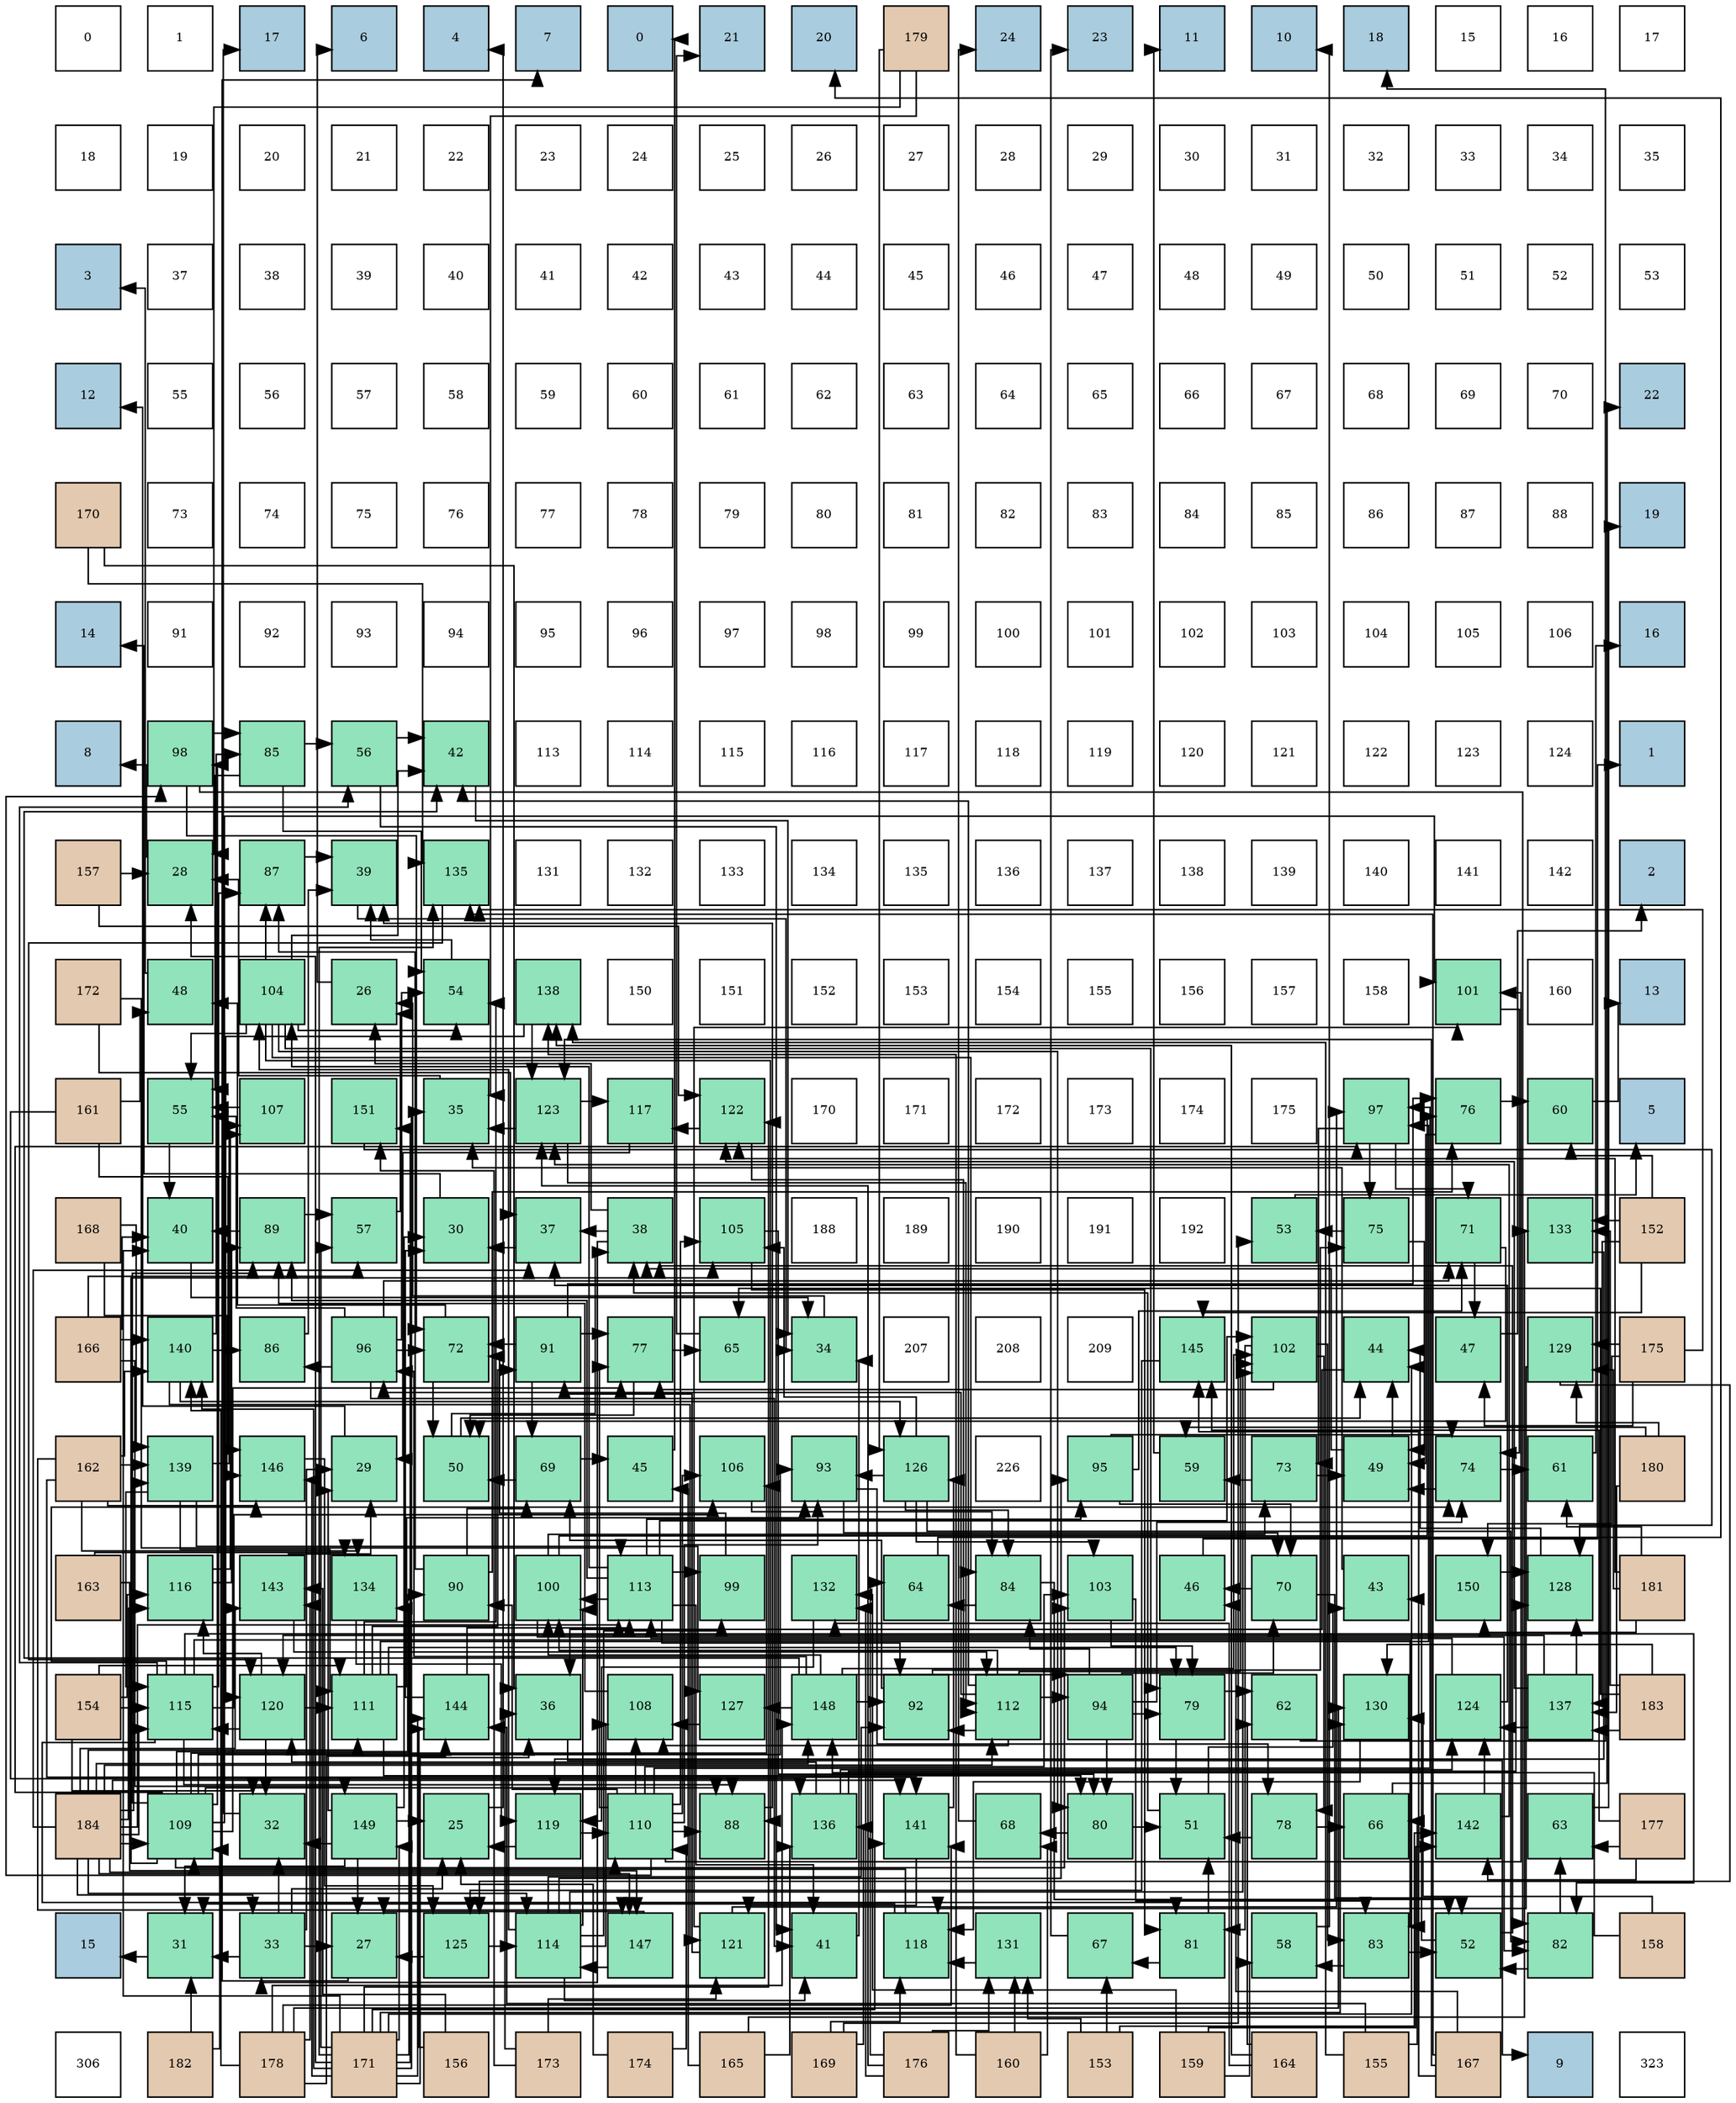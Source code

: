 digraph layout{
 rankdir=TB;
 splines=ortho;
 node [style=filled shape=square fixedsize=true width=0.6];
0[label="0", fontsize=8, fillcolor="#ffffff"];
1[label="1", fontsize=8, fillcolor="#ffffff"];
2[label="17", fontsize=8, fillcolor="#a9ccde"];
3[label="6", fontsize=8, fillcolor="#a9ccde"];
4[label="4", fontsize=8, fillcolor="#a9ccde"];
5[label="7", fontsize=8, fillcolor="#a9ccde"];
6[label="0", fontsize=8, fillcolor="#a9ccde"];
7[label="21", fontsize=8, fillcolor="#a9ccde"];
8[label="20", fontsize=8, fillcolor="#a9ccde"];
9[label="179", fontsize=8, fillcolor="#e3c9af"];
10[label="24", fontsize=8, fillcolor="#a9ccde"];
11[label="23", fontsize=8, fillcolor="#a9ccde"];
12[label="11", fontsize=8, fillcolor="#a9ccde"];
13[label="10", fontsize=8, fillcolor="#a9ccde"];
14[label="18", fontsize=8, fillcolor="#a9ccde"];
15[label="15", fontsize=8, fillcolor="#ffffff"];
16[label="16", fontsize=8, fillcolor="#ffffff"];
17[label="17", fontsize=8, fillcolor="#ffffff"];
18[label="18", fontsize=8, fillcolor="#ffffff"];
19[label="19", fontsize=8, fillcolor="#ffffff"];
20[label="20", fontsize=8, fillcolor="#ffffff"];
21[label="21", fontsize=8, fillcolor="#ffffff"];
22[label="22", fontsize=8, fillcolor="#ffffff"];
23[label="23", fontsize=8, fillcolor="#ffffff"];
24[label="24", fontsize=8, fillcolor="#ffffff"];
25[label="25", fontsize=8, fillcolor="#ffffff"];
26[label="26", fontsize=8, fillcolor="#ffffff"];
27[label="27", fontsize=8, fillcolor="#ffffff"];
28[label="28", fontsize=8, fillcolor="#ffffff"];
29[label="29", fontsize=8, fillcolor="#ffffff"];
30[label="30", fontsize=8, fillcolor="#ffffff"];
31[label="31", fontsize=8, fillcolor="#ffffff"];
32[label="32", fontsize=8, fillcolor="#ffffff"];
33[label="33", fontsize=8, fillcolor="#ffffff"];
34[label="34", fontsize=8, fillcolor="#ffffff"];
35[label="35", fontsize=8, fillcolor="#ffffff"];
36[label="3", fontsize=8, fillcolor="#a9ccde"];
37[label="37", fontsize=8, fillcolor="#ffffff"];
38[label="38", fontsize=8, fillcolor="#ffffff"];
39[label="39", fontsize=8, fillcolor="#ffffff"];
40[label="40", fontsize=8, fillcolor="#ffffff"];
41[label="41", fontsize=8, fillcolor="#ffffff"];
42[label="42", fontsize=8, fillcolor="#ffffff"];
43[label="43", fontsize=8, fillcolor="#ffffff"];
44[label="44", fontsize=8, fillcolor="#ffffff"];
45[label="45", fontsize=8, fillcolor="#ffffff"];
46[label="46", fontsize=8, fillcolor="#ffffff"];
47[label="47", fontsize=8, fillcolor="#ffffff"];
48[label="48", fontsize=8, fillcolor="#ffffff"];
49[label="49", fontsize=8, fillcolor="#ffffff"];
50[label="50", fontsize=8, fillcolor="#ffffff"];
51[label="51", fontsize=8, fillcolor="#ffffff"];
52[label="52", fontsize=8, fillcolor="#ffffff"];
53[label="53", fontsize=8, fillcolor="#ffffff"];
54[label="12", fontsize=8, fillcolor="#a9ccde"];
55[label="55", fontsize=8, fillcolor="#ffffff"];
56[label="56", fontsize=8, fillcolor="#ffffff"];
57[label="57", fontsize=8, fillcolor="#ffffff"];
58[label="58", fontsize=8, fillcolor="#ffffff"];
59[label="59", fontsize=8, fillcolor="#ffffff"];
60[label="60", fontsize=8, fillcolor="#ffffff"];
61[label="61", fontsize=8, fillcolor="#ffffff"];
62[label="62", fontsize=8, fillcolor="#ffffff"];
63[label="63", fontsize=8, fillcolor="#ffffff"];
64[label="64", fontsize=8, fillcolor="#ffffff"];
65[label="65", fontsize=8, fillcolor="#ffffff"];
66[label="66", fontsize=8, fillcolor="#ffffff"];
67[label="67", fontsize=8, fillcolor="#ffffff"];
68[label="68", fontsize=8, fillcolor="#ffffff"];
69[label="69", fontsize=8, fillcolor="#ffffff"];
70[label="70", fontsize=8, fillcolor="#ffffff"];
71[label="22", fontsize=8, fillcolor="#a9ccde"];
72[label="170", fontsize=8, fillcolor="#e3c9af"];
73[label="73", fontsize=8, fillcolor="#ffffff"];
74[label="74", fontsize=8, fillcolor="#ffffff"];
75[label="75", fontsize=8, fillcolor="#ffffff"];
76[label="76", fontsize=8, fillcolor="#ffffff"];
77[label="77", fontsize=8, fillcolor="#ffffff"];
78[label="78", fontsize=8, fillcolor="#ffffff"];
79[label="79", fontsize=8, fillcolor="#ffffff"];
80[label="80", fontsize=8, fillcolor="#ffffff"];
81[label="81", fontsize=8, fillcolor="#ffffff"];
82[label="82", fontsize=8, fillcolor="#ffffff"];
83[label="83", fontsize=8, fillcolor="#ffffff"];
84[label="84", fontsize=8, fillcolor="#ffffff"];
85[label="85", fontsize=8, fillcolor="#ffffff"];
86[label="86", fontsize=8, fillcolor="#ffffff"];
87[label="87", fontsize=8, fillcolor="#ffffff"];
88[label="88", fontsize=8, fillcolor="#ffffff"];
89[label="19", fontsize=8, fillcolor="#a9ccde"];
90[label="14", fontsize=8, fillcolor="#a9ccde"];
91[label="91", fontsize=8, fillcolor="#ffffff"];
92[label="92", fontsize=8, fillcolor="#ffffff"];
93[label="93", fontsize=8, fillcolor="#ffffff"];
94[label="94", fontsize=8, fillcolor="#ffffff"];
95[label="95", fontsize=8, fillcolor="#ffffff"];
96[label="96", fontsize=8, fillcolor="#ffffff"];
97[label="97", fontsize=8, fillcolor="#ffffff"];
98[label="98", fontsize=8, fillcolor="#ffffff"];
99[label="99", fontsize=8, fillcolor="#ffffff"];
100[label="100", fontsize=8, fillcolor="#ffffff"];
101[label="101", fontsize=8, fillcolor="#ffffff"];
102[label="102", fontsize=8, fillcolor="#ffffff"];
103[label="103", fontsize=8, fillcolor="#ffffff"];
104[label="104", fontsize=8, fillcolor="#ffffff"];
105[label="105", fontsize=8, fillcolor="#ffffff"];
106[label="106", fontsize=8, fillcolor="#ffffff"];
107[label="16", fontsize=8, fillcolor="#a9ccde"];
108[label="8", fontsize=8, fillcolor="#a9ccde"];
109[label="98", fontsize=8, fillcolor="#91e3bb"];
110[label="85", fontsize=8, fillcolor="#91e3bb"];
111[label="56", fontsize=8, fillcolor="#91e3bb"];
112[label="42", fontsize=8, fillcolor="#91e3bb"];
113[label="113", fontsize=8, fillcolor="#ffffff"];
114[label="114", fontsize=8, fillcolor="#ffffff"];
115[label="115", fontsize=8, fillcolor="#ffffff"];
116[label="116", fontsize=8, fillcolor="#ffffff"];
117[label="117", fontsize=8, fillcolor="#ffffff"];
118[label="118", fontsize=8, fillcolor="#ffffff"];
119[label="119", fontsize=8, fillcolor="#ffffff"];
120[label="120", fontsize=8, fillcolor="#ffffff"];
121[label="121", fontsize=8, fillcolor="#ffffff"];
122[label="122", fontsize=8, fillcolor="#ffffff"];
123[label="123", fontsize=8, fillcolor="#ffffff"];
124[label="124", fontsize=8, fillcolor="#ffffff"];
125[label="1", fontsize=8, fillcolor="#a9ccde"];
126[label="157", fontsize=8, fillcolor="#e3c9af"];
127[label="28", fontsize=8, fillcolor="#91e3bb"];
128[label="87", fontsize=8, fillcolor="#91e3bb"];
129[label="39", fontsize=8, fillcolor="#91e3bb"];
130[label="135", fontsize=8, fillcolor="#91e3bb"];
131[label="131", fontsize=8, fillcolor="#ffffff"];
132[label="132", fontsize=8, fillcolor="#ffffff"];
133[label="133", fontsize=8, fillcolor="#ffffff"];
134[label="134", fontsize=8, fillcolor="#ffffff"];
135[label="135", fontsize=8, fillcolor="#ffffff"];
136[label="136", fontsize=8, fillcolor="#ffffff"];
137[label="137", fontsize=8, fillcolor="#ffffff"];
138[label="138", fontsize=8, fillcolor="#ffffff"];
139[label="139", fontsize=8, fillcolor="#ffffff"];
140[label="140", fontsize=8, fillcolor="#ffffff"];
141[label="141", fontsize=8, fillcolor="#ffffff"];
142[label="142", fontsize=8, fillcolor="#ffffff"];
143[label="2", fontsize=8, fillcolor="#a9ccde"];
144[label="172", fontsize=8, fillcolor="#e3c9af"];
145[label="48", fontsize=8, fillcolor="#91e3bb"];
146[label="104", fontsize=8, fillcolor="#91e3bb"];
147[label="26", fontsize=8, fillcolor="#91e3bb"];
148[label="54", fontsize=8, fillcolor="#91e3bb"];
149[label="138", fontsize=8, fillcolor="#91e3bb"];
150[label="150", fontsize=8, fillcolor="#ffffff"];
151[label="151", fontsize=8, fillcolor="#ffffff"];
152[label="152", fontsize=8, fillcolor="#ffffff"];
153[label="153", fontsize=8, fillcolor="#ffffff"];
154[label="154", fontsize=8, fillcolor="#ffffff"];
155[label="155", fontsize=8, fillcolor="#ffffff"];
156[label="156", fontsize=8, fillcolor="#ffffff"];
157[label="157", fontsize=8, fillcolor="#ffffff"];
158[label="158", fontsize=8, fillcolor="#ffffff"];
159[label="101", fontsize=8, fillcolor="#91e3bb"];
160[label="160", fontsize=8, fillcolor="#ffffff"];
161[label="13", fontsize=8, fillcolor="#a9ccde"];
162[label="161", fontsize=8, fillcolor="#e3c9af"];
163[label="55", fontsize=8, fillcolor="#91e3bb"];
164[label="107", fontsize=8, fillcolor="#91e3bb"];
165[label="151", fontsize=8, fillcolor="#91e3bb"];
166[label="35", fontsize=8, fillcolor="#91e3bb"];
167[label="123", fontsize=8, fillcolor="#91e3bb"];
168[label="117", fontsize=8, fillcolor="#91e3bb"];
169[label="122", fontsize=8, fillcolor="#91e3bb"];
170[label="170", fontsize=8, fillcolor="#ffffff"];
171[label="171", fontsize=8, fillcolor="#ffffff"];
172[label="172", fontsize=8, fillcolor="#ffffff"];
173[label="173", fontsize=8, fillcolor="#ffffff"];
174[label="174", fontsize=8, fillcolor="#ffffff"];
175[label="175", fontsize=8, fillcolor="#ffffff"];
176[label="97", fontsize=8, fillcolor="#91e3bb"];
177[label="76", fontsize=8, fillcolor="#91e3bb"];
178[label="60", fontsize=8, fillcolor="#91e3bb"];
179[label="5", fontsize=8, fillcolor="#a9ccde"];
180[label="168", fontsize=8, fillcolor="#e3c9af"];
181[label="40", fontsize=8, fillcolor="#91e3bb"];
182[label="89", fontsize=8, fillcolor="#91e3bb"];
183[label="57", fontsize=8, fillcolor="#91e3bb"];
184[label="30", fontsize=8, fillcolor="#91e3bb"];
185[label="37", fontsize=8, fillcolor="#91e3bb"];
186[label="38", fontsize=8, fillcolor="#91e3bb"];
187[label="105", fontsize=8, fillcolor="#91e3bb"];
188[label="188", fontsize=8, fillcolor="#ffffff"];
189[label="189", fontsize=8, fillcolor="#ffffff"];
190[label="190", fontsize=8, fillcolor="#ffffff"];
191[label="191", fontsize=8, fillcolor="#ffffff"];
192[label="192", fontsize=8, fillcolor="#ffffff"];
193[label="53", fontsize=8, fillcolor="#91e3bb"];
194[label="75", fontsize=8, fillcolor="#91e3bb"];
195[label="71", fontsize=8, fillcolor="#91e3bb"];
196[label="133", fontsize=8, fillcolor="#91e3bb"];
197[label="152", fontsize=8, fillcolor="#e3c9af"];
198[label="166", fontsize=8, fillcolor="#e3c9af"];
199[label="140", fontsize=8, fillcolor="#91e3bb"];
200[label="86", fontsize=8, fillcolor="#91e3bb"];
201[label="96", fontsize=8, fillcolor="#91e3bb"];
202[label="72", fontsize=8, fillcolor="#91e3bb"];
203[label="91", fontsize=8, fillcolor="#91e3bb"];
204[label="77", fontsize=8, fillcolor="#91e3bb"];
205[label="65", fontsize=8, fillcolor="#91e3bb"];
206[label="34", fontsize=8, fillcolor="#91e3bb"];
207[label="207", fontsize=8, fillcolor="#ffffff"];
208[label="208", fontsize=8, fillcolor="#ffffff"];
209[label="209", fontsize=8, fillcolor="#ffffff"];
210[label="145", fontsize=8, fillcolor="#91e3bb"];
211[label="102", fontsize=8, fillcolor="#91e3bb"];
212[label="44", fontsize=8, fillcolor="#91e3bb"];
213[label="47", fontsize=8, fillcolor="#91e3bb"];
214[label="129", fontsize=8, fillcolor="#91e3bb"];
215[label="175", fontsize=8, fillcolor="#e3c9af"];
216[label="162", fontsize=8, fillcolor="#e3c9af"];
217[label="139", fontsize=8, fillcolor="#91e3bb"];
218[label="146", fontsize=8, fillcolor="#91e3bb"];
219[label="29", fontsize=8, fillcolor="#91e3bb"];
220[label="50", fontsize=8, fillcolor="#91e3bb"];
221[label="69", fontsize=8, fillcolor="#91e3bb"];
222[label="45", fontsize=8, fillcolor="#91e3bb"];
223[label="106", fontsize=8, fillcolor="#91e3bb"];
224[label="93", fontsize=8, fillcolor="#91e3bb"];
225[label="126", fontsize=8, fillcolor="#91e3bb"];
226[label="226", fontsize=8, fillcolor="#ffffff"];
227[label="95", fontsize=8, fillcolor="#91e3bb"];
228[label="59", fontsize=8, fillcolor="#91e3bb"];
229[label="73", fontsize=8, fillcolor="#91e3bb"];
230[label="49", fontsize=8, fillcolor="#91e3bb"];
231[label="74", fontsize=8, fillcolor="#91e3bb"];
232[label="61", fontsize=8, fillcolor="#91e3bb"];
233[label="180", fontsize=8, fillcolor="#e3c9af"];
234[label="163", fontsize=8, fillcolor="#e3c9af"];
235[label="116", fontsize=8, fillcolor="#91e3bb"];
236[label="143", fontsize=8, fillcolor="#91e3bb"];
237[label="134", fontsize=8, fillcolor="#91e3bb"];
238[label="90", fontsize=8, fillcolor="#91e3bb"];
239[label="100", fontsize=8, fillcolor="#91e3bb"];
240[label="113", fontsize=8, fillcolor="#91e3bb"];
241[label="99", fontsize=8, fillcolor="#91e3bb"];
242[label="132", fontsize=8, fillcolor="#91e3bb"];
243[label="64", fontsize=8, fillcolor="#91e3bb"];
244[label="84", fontsize=8, fillcolor="#91e3bb"];
245[label="103", fontsize=8, fillcolor="#91e3bb"];
246[label="46", fontsize=8, fillcolor="#91e3bb"];
247[label="70", fontsize=8, fillcolor="#91e3bb"];
248[label="43", fontsize=8, fillcolor="#91e3bb"];
249[label="150", fontsize=8, fillcolor="#91e3bb"];
250[label="128", fontsize=8, fillcolor="#91e3bb"];
251[label="181", fontsize=8, fillcolor="#e3c9af"];
252[label="154", fontsize=8, fillcolor="#e3c9af"];
253[label="115", fontsize=8, fillcolor="#91e3bb"];
254[label="120", fontsize=8, fillcolor="#91e3bb"];
255[label="111", fontsize=8, fillcolor="#91e3bb"];
256[label="144", fontsize=8, fillcolor="#91e3bb"];
257[label="36", fontsize=8, fillcolor="#91e3bb"];
258[label="108", fontsize=8, fillcolor="#91e3bb"];
259[label="127", fontsize=8, fillcolor="#91e3bb"];
260[label="148", fontsize=8, fillcolor="#91e3bb"];
261[label="92", fontsize=8, fillcolor="#91e3bb"];
262[label="112", fontsize=8, fillcolor="#91e3bb"];
263[label="94", fontsize=8, fillcolor="#91e3bb"];
264[label="79", fontsize=8, fillcolor="#91e3bb"];
265[label="62", fontsize=8, fillcolor="#91e3bb"];
266[label="130", fontsize=8, fillcolor="#91e3bb"];
267[label="124", fontsize=8, fillcolor="#91e3bb"];
268[label="137", fontsize=8, fillcolor="#91e3bb"];
269[label="183", fontsize=8, fillcolor="#e3c9af"];
270[label="184", fontsize=8, fillcolor="#e3c9af"];
271[label="109", fontsize=8, fillcolor="#91e3bb"];
272[label="32", fontsize=8, fillcolor="#91e3bb"];
273[label="149", fontsize=8, fillcolor="#91e3bb"];
274[label="25", fontsize=8, fillcolor="#91e3bb"];
275[label="119", fontsize=8, fillcolor="#91e3bb"];
276[label="110", fontsize=8, fillcolor="#91e3bb"];
277[label="88", fontsize=8, fillcolor="#91e3bb"];
278[label="136", fontsize=8, fillcolor="#91e3bb"];
279[label="141", fontsize=8, fillcolor="#91e3bb"];
280[label="68", fontsize=8, fillcolor="#91e3bb"];
281[label="80", fontsize=8, fillcolor="#91e3bb"];
282[label="51", fontsize=8, fillcolor="#91e3bb"];
283[label="78", fontsize=8, fillcolor="#91e3bb"];
284[label="66", fontsize=8, fillcolor="#91e3bb"];
285[label="142", fontsize=8, fillcolor="#91e3bb"];
286[label="63", fontsize=8, fillcolor="#91e3bb"];
287[label="177", fontsize=8, fillcolor="#e3c9af"];
288[label="15", fontsize=8, fillcolor="#a9ccde"];
289[label="31", fontsize=8, fillcolor="#91e3bb"];
290[label="33", fontsize=8, fillcolor="#91e3bb"];
291[label="27", fontsize=8, fillcolor="#91e3bb"];
292[label="125", fontsize=8, fillcolor="#91e3bb"];
293[label="114", fontsize=8, fillcolor="#91e3bb"];
294[label="147", fontsize=8, fillcolor="#91e3bb"];
295[label="121", fontsize=8, fillcolor="#91e3bb"];
296[label="41", fontsize=8, fillcolor="#91e3bb"];
297[label="118", fontsize=8, fillcolor="#91e3bb"];
298[label="131", fontsize=8, fillcolor="#91e3bb"];
299[label="67", fontsize=8, fillcolor="#91e3bb"];
300[label="81", fontsize=8, fillcolor="#91e3bb"];
301[label="58", fontsize=8, fillcolor="#91e3bb"];
302[label="83", fontsize=8, fillcolor="#91e3bb"];
303[label="52", fontsize=8, fillcolor="#91e3bb"];
304[label="82", fontsize=8, fillcolor="#91e3bb"];
305[label="158", fontsize=8, fillcolor="#e3c9af"];
306[label="306", fontsize=8, fillcolor="#ffffff"];
307[label="182", fontsize=8, fillcolor="#e3c9af"];
308[label="178", fontsize=8, fillcolor="#e3c9af"];
309[label="171", fontsize=8, fillcolor="#e3c9af"];
310[label="156", fontsize=8, fillcolor="#e3c9af"];
311[label="173", fontsize=8, fillcolor="#e3c9af"];
312[label="174", fontsize=8, fillcolor="#e3c9af"];
313[label="165", fontsize=8, fillcolor="#e3c9af"];
314[label="169", fontsize=8, fillcolor="#e3c9af"];
315[label="176", fontsize=8, fillcolor="#e3c9af"];
316[label="160", fontsize=8, fillcolor="#e3c9af"];
317[label="153", fontsize=8, fillcolor="#e3c9af"];
318[label="159", fontsize=8, fillcolor="#e3c9af"];
319[label="164", fontsize=8, fillcolor="#e3c9af"];
320[label="155", fontsize=8, fillcolor="#e3c9af"];
321[label="167", fontsize=8, fillcolor="#e3c9af"];
322[label="9", fontsize=8, fillcolor="#a9ccde"];
323[label="323", fontsize=8, fillcolor="#ffffff"];
edge [constraint=false, style=vis];274 -> 4;
147 -> 3;
291 -> 5;
127 -> 108;
219 -> 54;
184 -> 90;
289 -> 288;
272 -> 2;
290 -> 274;
290 -> 291;
290 -> 219;
290 -> 289;
290 -> 272;
206 -> 147;
166 -> 127;
257 -> 322;
185 -> 184;
186 -> 147;
186 -> 290;
186 -> 185;
129 -> 206;
181 -> 206;
296 -> 206;
112 -> 206;
248 -> 166;
212 -> 257;
222 -> 6;
246 -> 125;
213 -> 143;
145 -> 36;
230 -> 186;
230 -> 212;
220 -> 186;
220 -> 212;
282 -> 186;
282 -> 248;
303 -> 186;
303 -> 248;
193 -> 179;
148 -> 129;
163 -> 181;
111 -> 296;
111 -> 112;
183 -> 147;
301 -> 13;
228 -> 12;
178 -> 161;
232 -> 107;
265 -> 14;
286 -> 89;
243 -> 8;
205 -> 7;
284 -> 71;
299 -> 11;
280 -> 10;
221 -> 222;
221 -> 220;
247 -> 246;
247 -> 303;
195 -> 213;
195 -> 220;
202 -> 145;
202 -> 220;
229 -> 230;
229 -> 228;
231 -> 230;
231 -> 232;
194 -> 230;
194 -> 193;
177 -> 230;
177 -> 178;
204 -> 220;
204 -> 205;
283 -> 282;
283 -> 284;
264 -> 282;
264 -> 265;
281 -> 282;
281 -> 280;
300 -> 282;
300 -> 299;
304 -> 303;
304 -> 286;
302 -> 303;
302 -> 301;
244 -> 303;
244 -> 243;
110 -> 148;
110 -> 163;
110 -> 111;
200 -> 129;
128 -> 129;
277 -> 129;
182 -> 181;
182 -> 183;
238 -> 221;
238 -> 177;
238 -> 128;
203 -> 221;
203 -> 202;
203 -> 177;
203 -> 204;
261 -> 221;
261 -> 194;
224 -> 247;
224 -> 283;
263 -> 247;
263 -> 231;
263 -> 264;
263 -> 281;
263 -> 244;
227 -> 247;
227 -> 195;
227 -> 231;
201 -> 296;
201 -> 148;
201 -> 163;
201 -> 195;
201 -> 202;
201 -> 200;
176 -> 195;
176 -> 229;
176 -> 194;
109 -> 202;
109 -> 304;
109 -> 110;
241 -> 202;
239 -> 229;
239 -> 177;
239 -> 304;
159 -> 231;
211 -> 204;
211 -> 283;
211 -> 300;
211 -> 302;
245 -> 264;
245 -> 302;
146 -> 112;
146 -> 148;
146 -> 163;
146 -> 264;
146 -> 281;
146 -> 244;
146 -> 128;
146 -> 277;
187 -> 281;
187 -> 300;
223 -> 244;
164 -> 163;
258 -> 182;
271 -> 204;
271 -> 277;
271 -> 182;
271 -> 238;
271 -> 224;
271 -> 176;
271 -> 109;
271 -> 159;
271 -> 245;
271 -> 187;
271 -> 223;
276 -> 204;
276 -> 277;
276 -> 238;
276 -> 224;
276 -> 176;
276 -> 109;
276 -> 159;
276 -> 245;
276 -> 187;
276 -> 223;
276 -> 258;
255 -> 148;
255 -> 264;
255 -> 281;
255 -> 203;
255 -> 224;
255 -> 176;
262 -> 112;
262 -> 261;
262 -> 263;
262 -> 201;
262 -> 239;
262 -> 211;
262 -> 258;
240 -> 296;
240 -> 182;
240 -> 261;
240 -> 227;
240 -> 241;
240 -> 239;
240 -> 211;
240 -> 146;
293 -> 296;
293 -> 261;
293 -> 227;
293 -> 241;
293 -> 239;
293 -> 211;
293 -> 146;
293 -> 258;
253 -> 111;
253 -> 231;
253 -> 300;
253 -> 304;
253 -> 302;
253 -> 128;
253 -> 277;
253 -> 223;
235 -> 182;
235 -> 164;
168 -> 219;
297 -> 289;
297 -> 271;
275 -> 274;
275 -> 276;
254 -> 272;
254 -> 255;
254 -> 253;
254 -> 235;
295 -> 203;
295 -> 176;
295 -> 159;
169 -> 262;
169 -> 168;
167 -> 166;
167 -> 262;
167 -> 168;
267 -> 185;
267 -> 240;
292 -> 291;
292 -> 293;
225 -> 304;
225 -> 244;
225 -> 224;
225 -> 245;
225 -> 187;
259 -> 258;
250 -> 212;
214 -> 297;
214 -> 292;
266 -> 297;
298 -> 297;
242 -> 275;
196 -> 275;
237 -> 275;
130 -> 254;
278 -> 254;
278 -> 267;
278 -> 250;
268 -> 254;
268 -> 169;
268 -> 267;
268 -> 250;
149 -> 254;
149 -> 167;
217 -> 164;
217 -> 255;
217 -> 253;
217 -> 259;
199 -> 110;
199 -> 200;
199 -> 295;
199 -> 225;
279 -> 295;
279 -> 225;
285 -> 167;
285 -> 267;
236 -> 219;
236 -> 262;
256 -> 184;
256 -> 240;
210 -> 292;
218 -> 292;
294 -> 291;
294 -> 293;
260 -> 112;
260 -> 261;
260 -> 263;
260 -> 201;
260 -> 239;
260 -> 211;
260 -> 259;
273 -> 274;
273 -> 291;
273 -> 219;
273 -> 184;
273 -> 289;
273 -> 272;
249 -> 250;
165 -> 250;
197 -> 178;
197 -> 196;
197 -> 268;
197 -> 210;
317 -> 299;
317 -> 298;
317 -> 285;
252 -> 272;
252 -> 255;
252 -> 253;
252 -> 235;
320 -> 284;
320 -> 149;
320 -> 256;
310 -> 236;
310 -> 256;
126 -> 127;
126 -> 169;
305 -> 266;
305 -> 260;
318 -> 301;
318 -> 242;
318 -> 285;
316 -> 280;
316 -> 298;
316 -> 149;
162 -> 145;
162 -> 278;
162 -> 218;
216 -> 237;
216 -> 217;
216 -> 199;
216 -> 279;
216 -> 218;
216 -> 294;
234 -> 237;
234 -> 294;
319 -> 265;
319 -> 242;
319 -> 149;
313 -> 222;
313 -> 196;
313 -> 278;
198 -> 181;
198 -> 183;
198 -> 199;
198 -> 273;
321 -> 246;
321 -> 167;
321 -> 130;
321 -> 210;
180 -> 217;
180 -> 218;
314 -> 193;
314 -> 297;
314 -> 278;
72 -> 257;
72 -> 130;
309 -> 127;
309 -> 166;
309 -> 257;
309 -> 181;
309 -> 212;
309 -> 183;
309 -> 169;
309 -> 266;
309 -> 237;
309 -> 130;
309 -> 199;
309 -> 279;
309 -> 256;
309 -> 218;
309 -> 273;
309 -> 165;
144 -> 185;
144 -> 240;
311 -> 257;
311 -> 295;
311 -> 165;
312 -> 274;
312 -> 276;
215 -> 213;
215 -> 214;
215 -> 130;
215 -> 249;
315 -> 243;
315 -> 167;
315 -> 298;
315 -> 242;
287 -> 286;
287 -> 285;
287 -> 210;
308 -> 266;
308 -> 199;
308 -> 279;
308 -> 236;
308 -> 256;
308 -> 260;
9 -> 127;
9 -> 166;
9 -> 225;
233 -> 228;
233 -> 214;
233 -> 268;
251 -> 232;
251 -> 169;
251 -> 214;
251 -> 249;
307 -> 289;
307 -> 271;
269 -> 205;
269 -> 266;
269 -> 196;
269 -> 268;
270 -> 290;
270 -> 185;
270 -> 271;
270 -> 276;
270 -> 255;
270 -> 262;
270 -> 240;
270 -> 293;
270 -> 253;
270 -> 235;
270 -> 217;
270 -> 279;
270 -> 236;
270 -> 294;
270 -> 260;
edge [constraint=true, style=invis];
0 -> 18 -> 36 -> 54 -> 72 -> 90 -> 108 -> 126 -> 144 -> 162 -> 180 -> 198 -> 216 -> 234 -> 252 -> 270 -> 288 -> 306;
1 -> 19 -> 37 -> 55 -> 73 -> 91 -> 109 -> 127 -> 145 -> 163 -> 181 -> 199 -> 217 -> 235 -> 253 -> 271 -> 289 -> 307;
2 -> 20 -> 38 -> 56 -> 74 -> 92 -> 110 -> 128 -> 146 -> 164 -> 182 -> 200 -> 218 -> 236 -> 254 -> 272 -> 290 -> 308;
3 -> 21 -> 39 -> 57 -> 75 -> 93 -> 111 -> 129 -> 147 -> 165 -> 183 -> 201 -> 219 -> 237 -> 255 -> 273 -> 291 -> 309;
4 -> 22 -> 40 -> 58 -> 76 -> 94 -> 112 -> 130 -> 148 -> 166 -> 184 -> 202 -> 220 -> 238 -> 256 -> 274 -> 292 -> 310;
5 -> 23 -> 41 -> 59 -> 77 -> 95 -> 113 -> 131 -> 149 -> 167 -> 185 -> 203 -> 221 -> 239 -> 257 -> 275 -> 293 -> 311;
6 -> 24 -> 42 -> 60 -> 78 -> 96 -> 114 -> 132 -> 150 -> 168 -> 186 -> 204 -> 222 -> 240 -> 258 -> 276 -> 294 -> 312;
7 -> 25 -> 43 -> 61 -> 79 -> 97 -> 115 -> 133 -> 151 -> 169 -> 187 -> 205 -> 223 -> 241 -> 259 -> 277 -> 295 -> 313;
8 -> 26 -> 44 -> 62 -> 80 -> 98 -> 116 -> 134 -> 152 -> 170 -> 188 -> 206 -> 224 -> 242 -> 260 -> 278 -> 296 -> 314;
9 -> 27 -> 45 -> 63 -> 81 -> 99 -> 117 -> 135 -> 153 -> 171 -> 189 -> 207 -> 225 -> 243 -> 261 -> 279 -> 297 -> 315;
10 -> 28 -> 46 -> 64 -> 82 -> 100 -> 118 -> 136 -> 154 -> 172 -> 190 -> 208 -> 226 -> 244 -> 262 -> 280 -> 298 -> 316;
11 -> 29 -> 47 -> 65 -> 83 -> 101 -> 119 -> 137 -> 155 -> 173 -> 191 -> 209 -> 227 -> 245 -> 263 -> 281 -> 299 -> 317;
12 -> 30 -> 48 -> 66 -> 84 -> 102 -> 120 -> 138 -> 156 -> 174 -> 192 -> 210 -> 228 -> 246 -> 264 -> 282 -> 300 -> 318;
13 -> 31 -> 49 -> 67 -> 85 -> 103 -> 121 -> 139 -> 157 -> 175 -> 193 -> 211 -> 229 -> 247 -> 265 -> 283 -> 301 -> 319;
14 -> 32 -> 50 -> 68 -> 86 -> 104 -> 122 -> 140 -> 158 -> 176 -> 194 -> 212 -> 230 -> 248 -> 266 -> 284 -> 302 -> 320;
15 -> 33 -> 51 -> 69 -> 87 -> 105 -> 123 -> 141 -> 159 -> 177 -> 195 -> 213 -> 231 -> 249 -> 267 -> 285 -> 303 -> 321;
16 -> 34 -> 52 -> 70 -> 88 -> 106 -> 124 -> 142 -> 160 -> 178 -> 196 -> 214 -> 232 -> 250 -> 268 -> 286 -> 304 -> 322;
17 -> 35 -> 53 -> 71 -> 89 -> 107 -> 125 -> 143 -> 161 -> 179 -> 197 -> 215 -> 233 -> 251 -> 269 -> 287 -> 305 -> 323;
rank = same {0 -> 1 -> 2 -> 3 -> 4 -> 5 -> 6 -> 7 -> 8 -> 9 -> 10 -> 11 -> 12 -> 13 -> 14 -> 15 -> 16 -> 17};
rank = same {18 -> 19 -> 20 -> 21 -> 22 -> 23 -> 24 -> 25 -> 26 -> 27 -> 28 -> 29 -> 30 -> 31 -> 32 -> 33 -> 34 -> 35};
rank = same {36 -> 37 -> 38 -> 39 -> 40 -> 41 -> 42 -> 43 -> 44 -> 45 -> 46 -> 47 -> 48 -> 49 -> 50 -> 51 -> 52 -> 53};
rank = same {54 -> 55 -> 56 -> 57 -> 58 -> 59 -> 60 -> 61 -> 62 -> 63 -> 64 -> 65 -> 66 -> 67 -> 68 -> 69 -> 70 -> 71};
rank = same {72 -> 73 -> 74 -> 75 -> 76 -> 77 -> 78 -> 79 -> 80 -> 81 -> 82 -> 83 -> 84 -> 85 -> 86 -> 87 -> 88 -> 89};
rank = same {90 -> 91 -> 92 -> 93 -> 94 -> 95 -> 96 -> 97 -> 98 -> 99 -> 100 -> 101 -> 102 -> 103 -> 104 -> 105 -> 106 -> 107};
rank = same {108 -> 109 -> 110 -> 111 -> 112 -> 113 -> 114 -> 115 -> 116 -> 117 -> 118 -> 119 -> 120 -> 121 -> 122 -> 123 -> 124 -> 125};
rank = same {126 -> 127 -> 128 -> 129 -> 130 -> 131 -> 132 -> 133 -> 134 -> 135 -> 136 -> 137 -> 138 -> 139 -> 140 -> 141 -> 142 -> 143};
rank = same {144 -> 145 -> 146 -> 147 -> 148 -> 149 -> 150 -> 151 -> 152 -> 153 -> 154 -> 155 -> 156 -> 157 -> 158 -> 159 -> 160 -> 161};
rank = same {162 -> 163 -> 164 -> 165 -> 166 -> 167 -> 168 -> 169 -> 170 -> 171 -> 172 -> 173 -> 174 -> 175 -> 176 -> 177 -> 178 -> 179};
rank = same {180 -> 181 -> 182 -> 183 -> 184 -> 185 -> 186 -> 187 -> 188 -> 189 -> 190 -> 191 -> 192 -> 193 -> 194 -> 195 -> 196 -> 197};
rank = same {198 -> 199 -> 200 -> 201 -> 202 -> 203 -> 204 -> 205 -> 206 -> 207 -> 208 -> 209 -> 210 -> 211 -> 212 -> 213 -> 214 -> 215};
rank = same {216 -> 217 -> 218 -> 219 -> 220 -> 221 -> 222 -> 223 -> 224 -> 225 -> 226 -> 227 -> 228 -> 229 -> 230 -> 231 -> 232 -> 233};
rank = same {234 -> 235 -> 236 -> 237 -> 238 -> 239 -> 240 -> 241 -> 242 -> 243 -> 244 -> 245 -> 246 -> 247 -> 248 -> 249 -> 250 -> 251};
rank = same {252 -> 253 -> 254 -> 255 -> 256 -> 257 -> 258 -> 259 -> 260 -> 261 -> 262 -> 263 -> 264 -> 265 -> 266 -> 267 -> 268 -> 269};
rank = same {270 -> 271 -> 272 -> 273 -> 274 -> 275 -> 276 -> 277 -> 278 -> 279 -> 280 -> 281 -> 282 -> 283 -> 284 -> 285 -> 286 -> 287};
rank = same {288 -> 289 -> 290 -> 291 -> 292 -> 293 -> 294 -> 295 -> 296 -> 297 -> 298 -> 299 -> 300 -> 301 -> 302 -> 303 -> 304 -> 305};
rank = same {306 -> 307 -> 308 -> 309 -> 310 -> 311 -> 312 -> 313 -> 314 -> 315 -> 316 -> 317 -> 318 -> 319 -> 320 -> 321 -> 322 -> 323};
}
